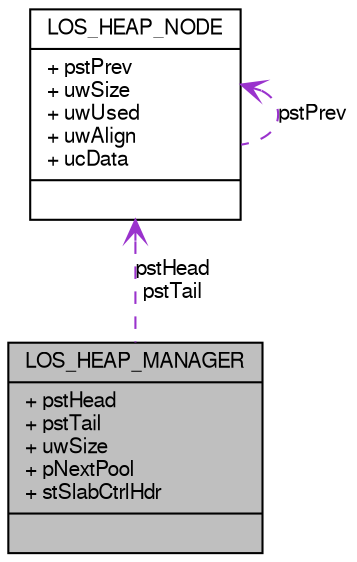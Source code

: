 digraph G
{
  bgcolor="transparent";
  edge [fontname="FreeSans",fontsize="10",labelfontname="FreeSans",labelfontsize="10"];
  node [fontname="FreeSans",fontsize="10",shape=record];
  Node1 [label="{LOS_HEAP_MANAGER\n|+ pstHead\l+ pstTail\l+ uwSize\l+ pNextPool\l+ stSlabCtrlHdr\l|}",height=0.2,width=0.4,color="black", fillcolor="grey75", style="filled" fontcolor="black"];
  Node2 -> Node1 [dir=back,color="darkorchid3",fontsize="10",style="dashed",label="pstHead\npstTail",arrowtail="open",fontname="FreeSans"];
  Node2 [label="{LOS_HEAP_NODE\n|+ pstPrev\l+ uwSize\l+ uwUsed\l+ uwAlign\l+ ucData\l|}",height=0.2,width=0.4,color="black",URL="$a00013.html"];
  Node2 -> Node2 [dir=back,color="darkorchid3",fontsize="10",style="dashed",label="pstPrev",arrowtail="open",fontname="FreeSans"];
}
